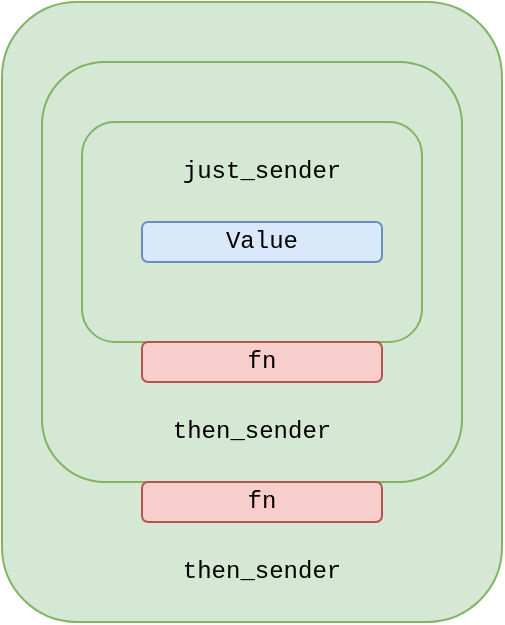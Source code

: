 <mxfile scale="2.5" border="0">
    <diagram id="PkDGpsAF1tFsHgcJQ6Wq" name="Senders">
        <mxGraphModel dx="566" dy="654" grid="1" gridSize="10" guides="1" tooltips="1" connect="1" arrows="1" fold="1" page="1" pageScale="1" pageWidth="850" pageHeight="1100" math="0" shadow="0">
            <root>
                <mxCell id="0"/>
                <mxCell id="1" parent="0"/>
                <mxCell id="WNI1pWgCW0_bmBptj6Tv-1" value="" style="rounded=1;whiteSpace=wrap;html=1;fontFamily=Courier New;fillColor=#d5e8d4;strokeColor=#82b366;" vertex="1" parent="1">
                    <mxGeometry x="330" y="430" width="250" height="310" as="geometry"/>
                </mxCell>
                <mxCell id="WNI1pWgCW0_bmBptj6Tv-2" value="" style="rounded=1;whiteSpace=wrap;html=1;fontFamily=Courier New;fillColor=#d5e8d4;strokeColor=#82b366;" vertex="1" parent="1">
                    <mxGeometry x="350" y="460" width="210" height="210" as="geometry"/>
                </mxCell>
                <mxCell id="WNI1pWgCW0_bmBptj6Tv-3" value="" style="rounded=1;whiteSpace=wrap;html=1;fontFamily=Courier New;fillColor=#d5e8d4;strokeColor=#82b366;" vertex="1" parent="1">
                    <mxGeometry x="370" y="490" width="170" height="110" as="geometry"/>
                </mxCell>
                <mxCell id="WNI1pWgCW0_bmBptj6Tv-4" value="then_sender" style="text;html=1;strokeColor=none;fillColor=none;align=center;verticalAlign=middle;whiteSpace=wrap;rounded=0;fontFamily=Courier New;" vertex="1" parent="1">
                    <mxGeometry x="430" y="700" width="60" height="30" as="geometry"/>
                </mxCell>
                <mxCell id="WNI1pWgCW0_bmBptj6Tv-5" value="then_sender" style="text;html=1;strokeColor=none;fillColor=none;align=center;verticalAlign=middle;whiteSpace=wrap;rounded=0;fontFamily=Courier New;" vertex="1" parent="1">
                    <mxGeometry x="425" y="630" width="60" height="30" as="geometry"/>
                </mxCell>
                <mxCell id="WNI1pWgCW0_bmBptj6Tv-6" value="just_sender" style="text;html=1;strokeColor=none;fillColor=none;align=center;verticalAlign=middle;whiteSpace=wrap;rounded=0;fontFamily=Courier New;" vertex="1" parent="1">
                    <mxGeometry x="430" y="500" width="60" height="30" as="geometry"/>
                </mxCell>
                <mxCell id="WNI1pWgCW0_bmBptj6Tv-7" value="Value" style="rounded=1;whiteSpace=wrap;html=1;fontFamily=Courier New;fillColor=#dae8fc;strokeColor=#6c8ebf;" vertex="1" parent="1">
                    <mxGeometry x="400" y="540" width="120" height="20" as="geometry"/>
                </mxCell>
                <mxCell id="WNI1pWgCW0_bmBptj6Tv-8" value="fn" style="rounded=1;whiteSpace=wrap;html=1;fontFamily=Courier New;fillColor=#f8cecc;strokeColor=#b85450;" vertex="1" parent="1">
                    <mxGeometry x="400" y="600" width="120" height="20" as="geometry"/>
                </mxCell>
                <mxCell id="WNI1pWgCW0_bmBptj6Tv-9" value="fn" style="rounded=1;whiteSpace=wrap;html=1;fontFamily=Courier New;fillColor=#f8cecc;strokeColor=#b85450;" vertex="1" parent="1">
                    <mxGeometry x="400" y="670" width="120" height="20" as="geometry"/>
                </mxCell>
            </root>
        </mxGraphModel>
    </diagram>
    <diagram id="f1hVb1owlcI6i_sJQ1Pf" name="Senders-LinkedList">
        <mxGraphModel dx="825" dy="953" grid="1" gridSize="10" guides="1" tooltips="1" connect="1" arrows="1" fold="1" page="1" pageScale="1" pageWidth="850" pageHeight="1100" math="0" shadow="0">
            <root>
                <mxCell id="0"/>
                <mxCell id="1" parent="0"/>
                <mxCell id="XzwXirjPMmzOGp1wYvbl-9" value="" style="group" vertex="1" connectable="0" parent="1">
                    <mxGeometry x="150" y="230" width="170" height="110" as="geometry"/>
                </mxCell>
                <mxCell id="XzwXirjPMmzOGp1wYvbl-5" value="" style="rounded=1;whiteSpace=wrap;html=1;fontFamily=Courier New;fillColor=#d5e8d4;strokeColor=#82b366;" vertex="1" parent="XzwXirjPMmzOGp1wYvbl-9">
                    <mxGeometry width="170" height="110" as="geometry"/>
                </mxCell>
                <mxCell id="XzwXirjPMmzOGp1wYvbl-6" value="value" style="rounded=1;whiteSpace=wrap;html=1;fontFamily=Courier New;fillColor=#dae8fc;strokeColor=#6c8ebf;fontStyle=1" vertex="1" parent="XzwXirjPMmzOGp1wYvbl-9">
                    <mxGeometry x="25" y="50" width="120" height="20" as="geometry"/>
                </mxCell>
                <mxCell id="XzwXirjPMmzOGp1wYvbl-7" value="next" style="rounded=1;whiteSpace=wrap;html=1;fontFamily=Courier New;fillColor=#dae8fc;strokeColor=#6c8ebf;fontStyle=1" vertex="1" parent="XzwXirjPMmzOGp1wYvbl-9">
                    <mxGeometry x="25" y="70" width="120" height="20" as="geometry"/>
                </mxCell>
                <mxCell id="XzwXirjPMmzOGp1wYvbl-8" value="just_sender" style="text;html=1;strokeColor=none;fillColor=none;align=center;verticalAlign=middle;whiteSpace=wrap;rounded=0;fontFamily=Courier New;fontStyle=1" vertex="1" parent="XzwXirjPMmzOGp1wYvbl-9">
                    <mxGeometry x="55" y="10" width="60" height="30" as="geometry"/>
                </mxCell>
                <mxCell id="XzwXirjPMmzOGp1wYvbl-10" value="" style="group" vertex="1" connectable="0" parent="1">
                    <mxGeometry x="360" y="230" width="170" height="110" as="geometry"/>
                </mxCell>
                <mxCell id="XzwXirjPMmzOGp1wYvbl-11" value="" style="rounded=1;whiteSpace=wrap;html=1;fontFamily=Courier New;fillColor=#d5e8d4;strokeColor=#82b366;" vertex="1" parent="XzwXirjPMmzOGp1wYvbl-10">
                    <mxGeometry width="170" height="110" as="geometry"/>
                </mxCell>
                <mxCell id="XzwXirjPMmzOGp1wYvbl-12" value="fn" style="rounded=1;whiteSpace=wrap;html=1;fontFamily=Courier New;fillColor=#f8cecc;strokeColor=#b85450;fontStyle=1" vertex="1" parent="XzwXirjPMmzOGp1wYvbl-10">
                    <mxGeometry x="25" y="50" width="120" height="20" as="geometry"/>
                </mxCell>
                <mxCell id="XzwXirjPMmzOGp1wYvbl-13" value="next" style="rounded=1;whiteSpace=wrap;html=1;fontFamily=Courier New;fillColor=#dae8fc;strokeColor=#6c8ebf;fontStyle=1" vertex="1" parent="XzwXirjPMmzOGp1wYvbl-10">
                    <mxGeometry x="25" y="70" width="120" height="20" as="geometry"/>
                </mxCell>
                <mxCell id="XzwXirjPMmzOGp1wYvbl-14" value="then_sender" style="text;html=1;strokeColor=none;fillColor=none;align=center;verticalAlign=middle;whiteSpace=wrap;rounded=0;fontFamily=Courier New;fontStyle=1" vertex="1" parent="XzwXirjPMmzOGp1wYvbl-10">
                    <mxGeometry x="55" y="10" width="60" height="30" as="geometry"/>
                </mxCell>
                <mxCell id="TxV1qDDOv1oMdIorqCeI-1" value="" style="group" vertex="1" connectable="0" parent="1">
                    <mxGeometry x="570" y="230" width="170" height="110" as="geometry"/>
                </mxCell>
                <mxCell id="TxV1qDDOv1oMdIorqCeI-2" value="" style="rounded=1;whiteSpace=wrap;html=1;fontFamily=Courier New;fillColor=#d5e8d4;strokeColor=#82b366;" vertex="1" parent="TxV1qDDOv1oMdIorqCeI-1">
                    <mxGeometry width="170" height="110" as="geometry"/>
                </mxCell>
                <mxCell id="TxV1qDDOv1oMdIorqCeI-3" value="fn" style="rounded=1;whiteSpace=wrap;html=1;fontFamily=Courier New;fillColor=#f8cecc;strokeColor=#b85450;fontStyle=1" vertex="1" parent="TxV1qDDOv1oMdIorqCeI-1">
                    <mxGeometry x="25" y="50" width="120" height="20" as="geometry"/>
                </mxCell>
                <mxCell id="TxV1qDDOv1oMdIorqCeI-4" value="next" style="rounded=1;whiteSpace=wrap;html=1;fontFamily=Courier New;fillColor=#dae8fc;strokeColor=#6c8ebf;fontStyle=1" vertex="1" parent="TxV1qDDOv1oMdIorqCeI-1">
                    <mxGeometry x="25" y="70" width="120" height="20" as="geometry"/>
                </mxCell>
                <mxCell id="TxV1qDDOv1oMdIorqCeI-5" value="then_sender" style="text;html=1;strokeColor=none;fillColor=none;align=center;verticalAlign=middle;whiteSpace=wrap;rounded=0;fontFamily=Courier New;fontStyle=1" vertex="1" parent="TxV1qDDOv1oMdIorqCeI-1">
                    <mxGeometry x="55" y="10" width="60" height="30" as="geometry"/>
                </mxCell>
                <mxCell id="j8TbBqyD-eBwoHkbL1VD-1" style="edgeStyle=orthogonalEdgeStyle;html=1;exitX=1;exitY=0.5;exitDx=0;exitDy=0;entryX=0;entryY=0.5;entryDx=0;entryDy=0;fontFamily=Courier New;" edge="1" parent="1" source="XzwXirjPMmzOGp1wYvbl-7" target="XzwXirjPMmzOGp1wYvbl-11">
                    <mxGeometry relative="1" as="geometry"/>
                </mxCell>
                <mxCell id="j8TbBqyD-eBwoHkbL1VD-2" style="edgeStyle=orthogonalEdgeStyle;html=1;exitX=1;exitY=0.5;exitDx=0;exitDy=0;fontFamily=Courier New;" edge="1" parent="1" source="XzwXirjPMmzOGp1wYvbl-13" target="TxV1qDDOv1oMdIorqCeI-2">
                    <mxGeometry relative="1" as="geometry"/>
                </mxCell>
            </root>
        </mxGraphModel>
    </diagram>
    <diagram id="8Se5zR9ClRZnmMF9O44w" name="Senders-List">
        <mxGraphModel dx="683" dy="789" grid="1" gridSize="10" guides="1" tooltips="1" connect="1" arrows="1" fold="1" page="1" pageScale="1" pageWidth="850" pageHeight="1100" math="0" shadow="0">
            <root>
                <mxCell id="0"/>
                <mxCell id="1" parent="0"/>
                <mxCell id="7Vv-nfQhg9Z22fynC9Ba-6" value="" style="rounded=1;whiteSpace=wrap;html=1;fillColor=#f5f5f5;fontColor=#333333;strokeColor=#666666;" vertex="1" parent="1">
                    <mxGeometry x="160" y="140" width="370" height="130" as="geometry"/>
                </mxCell>
                <mxCell id="7Vv-nfQhg9Z22fynC9Ba-7" value="SenderList" style="text;html=1;strokeColor=none;fillColor=none;align=center;verticalAlign=middle;whiteSpace=wrap;rounded=0;fontFamily=Courier New;fontStyle=1" vertex="1" parent="1">
                    <mxGeometry x="315" y="240" width="60" height="30" as="geometry"/>
                </mxCell>
                <mxCell id="w2-9S7-3AF0Lejnp_jOC-1" value="" style="group" vertex="1" connectable="0" parent="1">
                    <mxGeometry x="150" y="150" width="170" height="90" as="geometry"/>
                </mxCell>
                <mxCell id="w2-9S7-3AF0Lejnp_jOC-2" value="" style="rounded=1;whiteSpace=wrap;html=1;fontFamily=Courier New;fillColor=#d5e8d4;strokeColor=#82b366;" vertex="1" parent="w2-9S7-3AF0Lejnp_jOC-1">
                    <mxGeometry x="30" y="10" width="110" height="70" as="geometry"/>
                </mxCell>
                <mxCell id="w2-9S7-3AF0Lejnp_jOC-3" value="value" style="rounded=1;whiteSpace=wrap;html=1;fontFamily=Courier New;fillColor=#dae8fc;strokeColor=#6c8ebf;fontStyle=1" vertex="1" parent="w2-9S7-3AF0Lejnp_jOC-1">
                    <mxGeometry x="42.5" y="50.0" width="85" height="16.36" as="geometry"/>
                </mxCell>
                <mxCell id="w2-9S7-3AF0Lejnp_jOC-5" value="just_sender" style="text;html=1;strokeColor=none;fillColor=none;align=center;verticalAlign=middle;whiteSpace=wrap;rounded=0;fontFamily=Courier New;fontStyle=1" vertex="1" parent="w2-9S7-3AF0Lejnp_jOC-1">
                    <mxGeometry x="55" y="20.002" width="60" height="24.545" as="geometry"/>
                </mxCell>
                <mxCell id="w2-9S7-3AF0Lejnp_jOC-19" value="" style="group" vertex="1" connectable="0" parent="1">
                    <mxGeometry x="260" y="150" width="170" height="90" as="geometry"/>
                </mxCell>
                <mxCell id="w2-9S7-3AF0Lejnp_jOC-20" value="" style="rounded=1;whiteSpace=wrap;html=1;fontFamily=Courier New;fillColor=#d5e8d4;strokeColor=#82b366;" vertex="1" parent="w2-9S7-3AF0Lejnp_jOC-19">
                    <mxGeometry x="30" y="10" width="110" height="70" as="geometry"/>
                </mxCell>
                <mxCell id="w2-9S7-3AF0Lejnp_jOC-21" value="fn" style="rounded=1;whiteSpace=wrap;html=1;fontFamily=Courier New;fillColor=#f8cecc;strokeColor=#b85450;fontStyle=1" vertex="1" parent="w2-9S7-3AF0Lejnp_jOC-19">
                    <mxGeometry x="42.5" y="50.0" width="85" height="16.36" as="geometry"/>
                </mxCell>
                <mxCell id="w2-9S7-3AF0Lejnp_jOC-22" value="then_sender" style="text;html=1;strokeColor=none;fillColor=none;align=center;verticalAlign=middle;whiteSpace=wrap;rounded=0;fontFamily=Courier New;fontStyle=1" vertex="1" parent="w2-9S7-3AF0Lejnp_jOC-19">
                    <mxGeometry x="55" y="20.002" width="60" height="24.545" as="geometry"/>
                </mxCell>
                <mxCell id="w2-9S7-3AF0Lejnp_jOC-23" value="" style="group" vertex="1" connectable="0" parent="1">
                    <mxGeometry x="370" y="150" width="170" height="90" as="geometry"/>
                </mxCell>
                <mxCell id="w2-9S7-3AF0Lejnp_jOC-24" value="" style="rounded=1;whiteSpace=wrap;html=1;fontFamily=Courier New;fillColor=#d5e8d4;strokeColor=#82b366;" vertex="1" parent="w2-9S7-3AF0Lejnp_jOC-23">
                    <mxGeometry x="30" y="10" width="110" height="70" as="geometry"/>
                </mxCell>
                <mxCell id="w2-9S7-3AF0Lejnp_jOC-25" value="fn" style="rounded=1;whiteSpace=wrap;html=1;fontFamily=Courier New;fillColor=#f8cecc;strokeColor=#b85450;fontStyle=1" vertex="1" parent="w2-9S7-3AF0Lejnp_jOC-23">
                    <mxGeometry x="42.5" y="50.0" width="85" height="16.36" as="geometry"/>
                </mxCell>
                <mxCell id="w2-9S7-3AF0Lejnp_jOC-26" value="then_sender" style="text;html=1;strokeColor=none;fillColor=none;align=center;verticalAlign=middle;whiteSpace=wrap;rounded=0;fontFamily=Courier New;fontStyle=1" vertex="1" parent="w2-9S7-3AF0Lejnp_jOC-23">
                    <mxGeometry x="55" y="20.002" width="60" height="24.545" as="geometry"/>
                </mxCell>
            </root>
        </mxGraphModel>
    </diagram>
    <diagram id="dCxg7YoVltJ6HPJ_FU9R" name="Senders-Receivers-Wrong">
        <mxGraphModel dx="990" dy="2244" grid="1" gridSize="10" guides="1" tooltips="1" connect="1" arrows="1" fold="1" page="1" pageScale="1" pageWidth="850" pageHeight="1100" math="0" shadow="0">
            <root>
                <mxCell id="0"/>
                <mxCell id="1" parent="0"/>
                <mxCell id="sxM8Cpxp9ogxJxQ-8tJI-9" value="" style="group" parent="1" vertex="1" connectable="0">
                    <mxGeometry x="80" y="-440" width="210" height="120" as="geometry"/>
                </mxCell>
                <mxCell id="sxM8Cpxp9ogxJxQ-8tJI-1" value="" style="rounded=1;whiteSpace=wrap;html=1;fontFamily=Courier New;fontSize=10;fontStyle=1" parent="sxM8Cpxp9ogxJxQ-8tJI-9" vertex="1">
                    <mxGeometry width="210" height="120" as="geometry"/>
                </mxCell>
                <mxCell id="sxM8Cpxp9ogxJxQ-8tJI-5" value="Receiver" style="rounded=0;whiteSpace=wrap;html=1;fontFamily=Courier New;fontSize=10;fillColor=#dae8fc;strokeColor=#6c8ebf;fontStyle=1" parent="sxM8Cpxp9ogxJxQ-8tJI-9" vertex="1">
                    <mxGeometry x="20" y="40" width="70" height="60" as="geometry"/>
                </mxCell>
                <mxCell id="sxM8Cpxp9ogxJxQ-8tJI-6" value="Sender" style="rounded=0;whiteSpace=wrap;html=1;fontFamily=Courier New;fontSize=10;fillColor=#d5e8d4;strokeColor=#82b366;fontStyle=1" parent="sxM8Cpxp9ogxJxQ-8tJI-9" vertex="1">
                    <mxGeometry x="120" y="40" width="70" height="60" as="geometry"/>
                </mxCell>
                <mxCell id="sxM8Cpxp9ogxJxQ-8tJI-7" style="edgeStyle=orthogonalEdgeStyle;html=1;exitX=1;exitY=0.5;exitDx=0;exitDy=0;fontFamily=Courier New;fontSize=10;startSize=6;endSize=6;entryX=0;entryY=0.5;entryDx=0;entryDy=0;dashed=1;dashPattern=1 1;fontStyle=1;strokeColor=#7A7A7A;" parent="sxM8Cpxp9ogxJxQ-8tJI-9" source="sxM8Cpxp9ogxJxQ-8tJI-5" target="sxM8Cpxp9ogxJxQ-8tJI-6" edge="1">
                    <mxGeometry relative="1" as="geometry"/>
                </mxCell>
                <mxCell id="sxM8Cpxp9ogxJxQ-8tJI-8" value="Task1" style="text;html=1;strokeColor=none;fillColor=none;align=center;verticalAlign=middle;whiteSpace=wrap;rounded=0;fontFamily=Helvetica;fontSize=10;fontStyle=1" parent="sxM8Cpxp9ogxJxQ-8tJI-9" vertex="1">
                    <mxGeometry x="75" width="60" height="30" as="geometry"/>
                </mxCell>
                <mxCell id="sxM8Cpxp9ogxJxQ-8tJI-10" value="" style="group" parent="1" vertex="1" connectable="0">
                    <mxGeometry x="340" y="-440" width="210" height="120" as="geometry"/>
                </mxCell>
                <mxCell id="sxM8Cpxp9ogxJxQ-8tJI-11" value="" style="rounded=1;whiteSpace=wrap;html=1;fontFamily=Courier New;fontSize=10;fontStyle=1" parent="sxM8Cpxp9ogxJxQ-8tJI-10" vertex="1">
                    <mxGeometry width="210" height="120" as="geometry"/>
                </mxCell>
                <mxCell id="sxM8Cpxp9ogxJxQ-8tJI-12" value="Receiver" style="rounded=0;whiteSpace=wrap;html=1;fontFamily=Courier New;fontSize=10;fillColor=#dae8fc;strokeColor=#6c8ebf;fontStyle=1" parent="sxM8Cpxp9ogxJxQ-8tJI-10" vertex="1">
                    <mxGeometry x="20" y="40" width="70" height="60" as="geometry"/>
                </mxCell>
                <mxCell id="sxM8Cpxp9ogxJxQ-8tJI-13" value="Sender" style="rounded=0;whiteSpace=wrap;html=1;fontFamily=Courier New;fontSize=10;fillColor=#d5e8d4;strokeColor=#82b366;fontStyle=1" parent="sxM8Cpxp9ogxJxQ-8tJI-10" vertex="1">
                    <mxGeometry x="120" y="40" width="70" height="60" as="geometry"/>
                </mxCell>
                <mxCell id="sxM8Cpxp9ogxJxQ-8tJI-14" style="edgeStyle=orthogonalEdgeStyle;html=1;exitX=1;exitY=0.5;exitDx=0;exitDy=0;fontFamily=Courier New;fontSize=10;startSize=6;endSize=6;entryX=0;entryY=0.5;entryDx=0;entryDy=0;dashed=1;dashPattern=1 1;fontStyle=1;strokeColor=#808080;" parent="sxM8Cpxp9ogxJxQ-8tJI-10" source="sxM8Cpxp9ogxJxQ-8tJI-12" target="sxM8Cpxp9ogxJxQ-8tJI-13" edge="1">
                    <mxGeometry relative="1" as="geometry"/>
                </mxCell>
                <mxCell id="sxM8Cpxp9ogxJxQ-8tJI-15" value="Task2" style="text;html=1;strokeColor=none;fillColor=none;align=center;verticalAlign=middle;whiteSpace=wrap;rounded=0;fontFamily=Helvetica;fontSize=10;fontStyle=1" parent="sxM8Cpxp9ogxJxQ-8tJI-10" vertex="1">
                    <mxGeometry x="75" width="60" height="30" as="geometry"/>
                </mxCell>
                <mxCell id="sxM8Cpxp9ogxJxQ-8tJI-17" style="edgeStyle=orthogonalEdgeStyle;html=1;exitX=1;exitY=0.5;exitDx=0;exitDy=0;fontFamily=Helvetica;fontSize=10;startSize=6;endSize=6;endArrow=block;endFill=1;" parent="1" source="sxM8Cpxp9ogxJxQ-8tJI-6" target="sxM8Cpxp9ogxJxQ-8tJI-12" edge="1">
                    <mxGeometry relative="1" as="geometry"/>
                </mxCell>
            </root>
        </mxGraphModel>
    </diagram>
    <diagram id="awPNdd0a5trGMM5vxhcy" name="Reform-2">
        <mxGraphModel dx="566" dy="654" grid="1" gridSize="10" guides="1" tooltips="1" connect="1" arrows="1" fold="1" page="1" pageScale="1" pageWidth="850" pageHeight="1100" math="0" shadow="0">
            <root>
                <mxCell id="0"/>
                <mxCell id="1" parent="0"/>
                <mxCell id="1O5o0J7YPZfXU3zfOlzN-1" style="edgeStyle=orthogonalEdgeStyle;html=1;exitX=0.5;exitY=1;exitDx=0;exitDy=0;entryX=0.5;entryY=0;entryDx=0;entryDy=0;fontSize=7;fontFamily=Courier New;fontStyle=1" parent="1" source="1O5o0J7YPZfXU3zfOlzN-3" target="1O5o0J7YPZfXU3zfOlzN-4" edge="1">
                    <mxGeometry relative="1" as="geometry"/>
                </mxCell>
                <mxCell id="1O5o0J7YPZfXU3zfOlzN-2" style="edgeStyle=orthogonalEdgeStyle;html=1;exitX=0.5;exitY=1;exitDx=0;exitDy=0;entryX=0.5;entryY=0;entryDx=0;entryDy=0;fontSize=7;fontFamily=Courier New;fontStyle=1" parent="1" source="1O5o0J7YPZfXU3zfOlzN-3" target="1O5o0J7YPZfXU3zfOlzN-5" edge="1">
                    <mxGeometry relative="1" as="geometry"/>
                </mxCell>
                <mxCell id="1O5o0J7YPZfXU3zfOlzN-3" value="Add_" style="html=1;dashed=0;whitespace=wrap;fillColor=#ffcc99;strokeColor=#36393d;fontSize=7;fontFamily=Courier New;fontStyle=1" parent="1" vertex="1">
                    <mxGeometry x="100" y="240" width="50" height="20" as="geometry"/>
                </mxCell>
                <mxCell id="1O5o0J7YPZfXU3zfOlzN-4" value="Value" style="html=1;dashed=0;whitespace=wrap;fillColor=#ffcc99;strokeColor=#36393d;fontSize=7;fontFamily=Courier New;fontStyle=1" parent="1" vertex="1">
                    <mxGeometry x="60" y="280" width="50" height="20" as="geometry"/>
                </mxCell>
                <mxCell id="1O5o0J7YPZfXU3zfOlzN-14" style="edgeStyle=orthogonalEdgeStyle;html=1;exitX=0.5;exitY=1;exitDx=0;exitDy=0;entryX=0.5;entryY=0;entryDx=0;entryDy=0;fontFamily=Courier New;fontSize=7;startSize=6;endSize=6;fontStyle=1" parent="1" source="1O5o0J7YPZfXU3zfOlzN-5" target="1O5o0J7YPZfXU3zfOlzN-12" edge="1">
                    <mxGeometry relative="1" as="geometry"/>
                </mxCell>
                <mxCell id="1O5o0J7YPZfXU3zfOlzN-15" style="edgeStyle=orthogonalEdgeStyle;html=1;exitX=0.5;exitY=1;exitDx=0;exitDy=0;fontFamily=Courier New;fontSize=7;startSize=6;endSize=6;fontStyle=1" parent="1" source="1O5o0J7YPZfXU3zfOlzN-5" target="1O5o0J7YPZfXU3zfOlzN-13" edge="1">
                    <mxGeometry relative="1" as="geometry"/>
                </mxCell>
                <mxCell id="1O5o0J7YPZfXU3zfOlzN-5" value="Add_" style="html=1;dashed=0;whitespace=wrap;fillColor=#ffcc99;strokeColor=#36393d;fontSize=7;fontFamily=Courier New;fontStyle=1" parent="1" vertex="1">
                    <mxGeometry x="140" y="280" width="50" height="20" as="geometry"/>
                </mxCell>
                <mxCell id="1O5o0J7YPZfXU3zfOlzN-6" style="edgeStyle=orthogonalEdgeStyle;html=1;exitX=0.5;exitY=1;exitDx=0;exitDy=0;entryX=0.5;entryY=0;entryDx=0;entryDy=0;" parent="1" source="1O5o0J7YPZfXU3zfOlzN-8" target="1O5o0J7YPZfXU3zfOlzN-9" edge="1">
                    <mxGeometry relative="1" as="geometry"/>
                </mxCell>
                <mxCell id="1O5o0J7YPZfXU3zfOlzN-7" style="edgeStyle=orthogonalEdgeStyle;html=1;exitX=0.5;exitY=1;exitDx=0;exitDy=0;entryX=0.5;entryY=0;entryDx=0;entryDy=0;" parent="1" source="1O5o0J7YPZfXU3zfOlzN-8" target="1O5o0J7YPZfXU3zfOlzN-10" edge="1">
                    <mxGeometry relative="1" as="geometry"/>
                </mxCell>
                <mxCell id="1O5o0J7YPZfXU3zfOlzN-17" style="edgeStyle=orthogonalEdgeStyle;html=1;exitX=0.5;exitY=1;exitDx=0;exitDy=0;entryX=0.5;entryY=0;entryDx=0;entryDy=0;fontFamily=Courier New;fontSize=7;startSize=6;endSize=6;" parent="1" source="1O5o0J7YPZfXU3zfOlzN-8" target="1O5o0J7YPZfXU3zfOlzN-16" edge="1">
                    <mxGeometry relative="1" as="geometry"/>
                </mxCell>
                <mxCell id="1O5o0J7YPZfXU3zfOlzN-8" value="Sum_.get()" style="html=1;dashed=0;whitespace=wrap;fillColor=#ffcc99;strokeColor=#36393d;fontSize=7;fontFamily=Courier New;fontStyle=1" parent="1" vertex="1">
                    <mxGeometry x="350" y="240" width="50" height="20" as="geometry"/>
                </mxCell>
                <mxCell id="1O5o0J7YPZfXU3zfOlzN-9" value="Value.get()" style="html=1;dashed=0;whitespace=wrap;fillColor=#ffcc99;strokeColor=#36393d;fontFamily=Courier New;fontSize=7;fontStyle=1" parent="1" vertex="1">
                    <mxGeometry x="280" y="280" width="50" height="20" as="geometry"/>
                </mxCell>
                <mxCell id="1O5o0J7YPZfXU3zfOlzN-10" value="Value.get()" style="html=1;dashed=0;whitespace=wrap;fillColor=#ffcc99;strokeColor=#36393d;fontSize=7;fontFamily=Courier New;fontStyle=1" parent="1" vertex="1">
                    <mxGeometry x="350" y="280" width="50" height="20" as="geometry"/>
                </mxCell>
                <mxCell id="1O5o0J7YPZfXU3zfOlzN-11" value="" style="shape=flexArrow;endArrow=classic;html=1;endSize=6;startSize=6;" parent="1" edge="1">
                    <mxGeometry width="50" height="50" relative="1" as="geometry">
                        <mxPoint x="200" y="270" as="sourcePoint"/>
                        <mxPoint x="270" y="270" as="targetPoint"/>
                    </mxGeometry>
                </mxCell>
                <mxCell id="1O5o0J7YPZfXU3zfOlzN-12" value="Value" style="html=1;dashed=0;whitespace=wrap;fillColor=#ffcc99;strokeColor=#36393d;fontSize=7;fontFamily=Courier New;fontStyle=1" parent="1" vertex="1">
                    <mxGeometry x="100" y="320" width="50" height="20" as="geometry"/>
                </mxCell>
                <mxCell id="1O5o0J7YPZfXU3zfOlzN-13" value="Value" style="html=1;dashed=0;whitespace=wrap;fillColor=#ffcc99;strokeColor=#36393d;fontSize=7;fontFamily=Courier New;fontStyle=1" parent="1" vertex="1">
                    <mxGeometry x="180" y="320" width="50" height="20" as="geometry"/>
                </mxCell>
                <mxCell id="1O5o0J7YPZfXU3zfOlzN-16" value="Value.get()" style="html=1;dashed=0;whitespace=wrap;fillColor=#ffcc99;strokeColor=#36393d;fontSize=7;fontFamily=Courier New;fontStyle=1" parent="1" vertex="1">
                    <mxGeometry x="420" y="280" width="50" height="20" as="geometry"/>
                </mxCell>
            </root>
        </mxGraphModel>
    </diagram>
    <diagram id="sxGRnKlYo-RrQ84bd7C7" name="Reform">
        <mxGraphModel dx="396" dy="458" grid="1" gridSize="10" guides="1" tooltips="1" connect="1" arrows="1" fold="1" page="1" pageScale="1" pageWidth="850" pageHeight="1100" math="0" shadow="0">
            <root>
                <mxCell id="0"/>
                <mxCell id="1" parent="0"/>
                <mxCell id="HdyNBo55gquy4FlSOH47-4" style="edgeStyle=orthogonalEdgeStyle;html=1;exitX=0.5;exitY=1;exitDx=0;exitDy=0;entryX=0.5;entryY=0;entryDx=0;entryDy=0;" parent="1" source="HdyNBo55gquy4FlSOH47-1" target="HdyNBo55gquy4FlSOH47-2" edge="1">
                    <mxGeometry relative="1" as="geometry"/>
                </mxCell>
                <mxCell id="HdyNBo55gquy4FlSOH47-5" style="edgeStyle=orthogonalEdgeStyle;html=1;exitX=0.5;exitY=1;exitDx=0;exitDy=0;entryX=0.5;entryY=0;entryDx=0;entryDy=0;" parent="1" source="HdyNBo55gquy4FlSOH47-1" target="HdyNBo55gquy4FlSOH47-3" edge="1">
                    <mxGeometry relative="1" as="geometry"/>
                </mxCell>
                <mxCell id="HdyNBo55gquy4FlSOH47-1" value="+" style="html=1;dashed=0;whitespace=wrap;fillColor=#ffcc99;strokeColor=#36393d;" parent="1" vertex="1">
                    <mxGeometry x="100" y="240" width="50" height="20" as="geometry"/>
                </mxCell>
                <mxCell id="HdyNBo55gquy4FlSOH47-2" value="1" style="html=1;dashed=0;whitespace=wrap;fillColor=#ffcc99;strokeColor=#36393d;" parent="1" vertex="1">
                    <mxGeometry x="60" y="280" width="50" height="20" as="geometry"/>
                </mxCell>
                <mxCell id="HdyNBo55gquy4FlSOH47-3" value="2" style="html=1;dashed=0;whitespace=wrap;fillColor=#ffcc99;strokeColor=#36393d;" parent="1" vertex="1">
                    <mxGeometry x="140" y="280" width="50" height="20" as="geometry"/>
                </mxCell>
                <mxCell id="HdyNBo55gquy4FlSOH47-6" style="edgeStyle=orthogonalEdgeStyle;html=1;exitX=0.5;exitY=1;exitDx=0;exitDy=0;entryX=0.5;entryY=0;entryDx=0;entryDy=0;" parent="1" source="HdyNBo55gquy4FlSOH47-8" target="HdyNBo55gquy4FlSOH47-9" edge="1">
                    <mxGeometry relative="1" as="geometry"/>
                </mxCell>
                <mxCell id="HdyNBo55gquy4FlSOH47-7" style="edgeStyle=orthogonalEdgeStyle;html=1;exitX=0.5;exitY=1;exitDx=0;exitDy=0;entryX=0.5;entryY=0;entryDx=0;entryDy=0;" parent="1" source="HdyNBo55gquy4FlSOH47-8" target="HdyNBo55gquy4FlSOH47-10" edge="1">
                    <mxGeometry relative="1" as="geometry"/>
                </mxCell>
                <mxCell id="HdyNBo55gquy4FlSOH47-8" value="Add_.get()" style="html=1;dashed=0;whitespace=wrap;fillColor=#ffcc99;strokeColor=#36393d;fontSize=7;fontFamily=Courier New;fontStyle=1" parent="1" vertex="1">
                    <mxGeometry x="320" y="240" width="50" height="20" as="geometry"/>
                </mxCell>
                <mxCell id="HdyNBo55gquy4FlSOH47-9" value="Value.get()" style="html=1;dashed=0;whitespace=wrap;fillColor=#ffcc99;strokeColor=#36393d;fontFamily=Courier New;fontSize=7;fontStyle=1" parent="1" vertex="1">
                    <mxGeometry x="280" y="280" width="50" height="20" as="geometry"/>
                </mxCell>
                <mxCell id="HdyNBo55gquy4FlSOH47-10" value="Value.get()" style="html=1;dashed=0;whitespace=wrap;fillColor=#ffcc99;strokeColor=#36393d;fontSize=7;fontFamily=Courier New;fontStyle=1" parent="1" vertex="1">
                    <mxGeometry x="360" y="280" width="50" height="20" as="geometry"/>
                </mxCell>
                <mxCell id="HdyNBo55gquy4FlSOH47-11" value="" style="shape=flexArrow;endArrow=classic;html=1;endSize=6;startSize=6;" parent="1" edge="1">
                    <mxGeometry width="50" height="50" relative="1" as="geometry">
                        <mxPoint x="200" y="270" as="sourcePoint"/>
                        <mxPoint x="270" y="270" as="targetPoint"/>
                    </mxGeometry>
                </mxCell>
            </root>
        </mxGraphModel>
    </diagram>
    <diagram id="0SIghGZviRVojuYHezyB" name="Push-n-Pull">
        <mxGraphModel dx="654" dy="1144" grid="1" gridSize="10" guides="1" tooltips="1" connect="1" arrows="1" fold="1" page="1" pageScale="1" pageWidth="850" pageHeight="1100" math="0" shadow="0">
            <root>
                <mxCell id="0"/>
                <mxCell id="1" parent="0"/>
                <mxCell id="75" style="edgeStyle=orthogonalEdgeStyle;html=1;exitX=1;exitY=0.5;exitDx=0;exitDy=0;exitPerimeter=0;strokeWidth=2;entryX=0;entryY=0.5;entryDx=0;entryDy=0;dashed=1;" parent="1" source="41" target="57" edge="1">
                    <mxGeometry relative="1" as="geometry"/>
                </mxCell>
                <mxCell id="41" value="" style="html=1;dashed=0;whitespace=wrap;shape=mxgraph.dfd.start;fillColor=#ffcc99;strokeColor=#36393d;" parent="1" vertex="1">
                    <mxGeometry x="190" y="170" width="60" height="20" as="geometry"/>
                </mxCell>
                <mxCell id="70" style="edgeStyle=orthogonalEdgeStyle;html=1;exitX=1;exitY=0.5;exitDx=0;exitDy=0;entryX=0;entryY=0.5;entryDx=0;entryDy=0;strokeWidth=2;dashed=1;" parent="1" source="56" target="61" edge="1">
                    <mxGeometry relative="1" as="geometry"/>
                </mxCell>
                <mxCell id="76" style="edgeStyle=orthogonalEdgeStyle;html=1;exitX=1;exitY=0.5;exitDx=0;exitDy=0;entryX=0;entryY=0.5;entryDx=0;entryDy=0;strokeWidth=2;" parent="1" source="56" target="59" edge="1">
                    <mxGeometry relative="1" as="geometry"/>
                </mxCell>
                <mxCell id="77" style="edgeStyle=orthogonalEdgeStyle;html=1;exitX=1;exitY=0.5;exitDx=0;exitDy=0;entryX=0;entryY=0.5;entryDx=0;entryDy=0;strokeWidth=2;" parent="1" source="56" target="60" edge="1">
                    <mxGeometry relative="1" as="geometry"/>
                </mxCell>
                <mxCell id="56" value="" style="html=1;dashed=0;whitespace=wrap;fillColor=#ffcc99;strokeColor=#36393d;" parent="1" vertex="1">
                    <mxGeometry x="290" y="170" width="50" height="20" as="geometry"/>
                </mxCell>
                <mxCell id="57" value="" style="html=1;dashed=0;whitespace=wrap;" parent="1" vertex="1">
                    <mxGeometry x="290" y="210" width="50" height="20" as="geometry"/>
                </mxCell>
                <mxCell id="71" style="edgeStyle=orthogonalEdgeStyle;html=1;exitX=1;exitY=0.5;exitDx=0;exitDy=0;entryX=0;entryY=0.5;entryDx=0;entryDy=0;entryPerimeter=0;strokeWidth=2;" parent="1" source="59" target="62" edge="1">
                    <mxGeometry relative="1" as="geometry"/>
                </mxCell>
                <mxCell id="72" style="edgeStyle=orthogonalEdgeStyle;html=1;exitX=1;exitY=0.5;exitDx=0;exitDy=0;strokeWidth=2;entryX=0;entryY=0.5;entryDx=0;entryDy=0;entryPerimeter=0;" parent="1" source="59" target="63" edge="1">
                    <mxGeometry relative="1" as="geometry"/>
                </mxCell>
                <mxCell id="73" style="edgeStyle=orthogonalEdgeStyle;html=1;exitX=1;exitY=0.5;exitDx=0;exitDy=0;entryX=0;entryY=0.5;entryDx=0;entryDy=0;entryPerimeter=0;strokeWidth=2;dashed=1;" parent="1" source="59" target="64" edge="1">
                    <mxGeometry relative="1" as="geometry"/>
                </mxCell>
                <mxCell id="59" value="" style="html=1;dashed=0;whitespace=wrap;fillColor=#ffcc99;strokeColor=#36393d;" parent="1" vertex="1">
                    <mxGeometry x="380" y="170" width="50" height="20" as="geometry"/>
                </mxCell>
                <mxCell id="74" style="edgeStyle=orthogonalEdgeStyle;html=1;exitX=1;exitY=0.5;exitDx=0;exitDy=0;entryX=0;entryY=0.5;entryDx=0;entryDy=0;entryPerimeter=0;strokeWidth=2;dashed=1;" parent="1" source="60" target="65" edge="1">
                    <mxGeometry relative="1" as="geometry"/>
                </mxCell>
                <mxCell id="60" value="" style="html=1;dashed=0;whitespace=wrap;fillColor=#ffcc99;strokeColor=#36393d;" parent="1" vertex="1">
                    <mxGeometry x="380" y="210" width="50" height="20" as="geometry"/>
                </mxCell>
                <mxCell id="61" value="" style="html=1;dashed=0;whitespace=wrap;" parent="1" vertex="1">
                    <mxGeometry x="380" y="250" width="50" height="20" as="geometry"/>
                </mxCell>
                <mxCell id="62" value="" style="html=1;dashed=0;whitespace=wrap;shape=mxgraph.dfd.start;fillColor=#ffcc99;strokeColor=#36393d;" parent="1" vertex="1">
                    <mxGeometry x="470" y="140" width="60" height="20" as="geometry"/>
                </mxCell>
                <mxCell id="63" value="" style="html=1;dashed=0;whitespace=wrap;shape=mxgraph.dfd.start;fillColor=#ffcc99;strokeColor=#36393d;" parent="1" vertex="1">
                    <mxGeometry x="470" y="170" width="60" height="20" as="geometry"/>
                </mxCell>
                <mxCell id="64" value="" style="html=1;dashed=0;whitespace=wrap;shape=mxgraph.dfd.start" parent="1" vertex="1">
                    <mxGeometry x="470" y="200" width="60" height="20" as="geometry"/>
                </mxCell>
                <mxCell id="65" value="" style="html=1;dashed=0;whitespace=wrap;shape=mxgraph.dfd.start" parent="1" vertex="1">
                    <mxGeometry x="470" y="230" width="60" height="20" as="geometry"/>
                </mxCell>
                <mxCell id="66" value="" style="endArrow=classic;html=1;strokeWidth=2;exitX=1;exitY=0.5;exitDx=0;exitDy=0;exitPerimeter=0;entryX=0;entryY=0.5;entryDx=0;entryDy=0;edgeStyle=orthogonalEdgeStyle;" parent="1" source="41" target="56" edge="1">
                    <mxGeometry width="50" height="50" relative="1" as="geometry">
                        <mxPoint x="660" y="230" as="sourcePoint"/>
                        <mxPoint x="710" y="180" as="targetPoint"/>
                    </mxGeometry>
                </mxCell>
                <mxCell id="3DR8z-vg_fJd6yf6E8m4-77" style="edgeStyle=orthogonalEdgeStyle;html=1;exitX=1;exitY=0.5;exitDx=0;exitDy=0;exitPerimeter=0;strokeWidth=2;" parent="1" source="3DR8z-vg_fJd6yf6E8m4-78" target="3DR8z-vg_fJd6yf6E8m4-85" edge="1">
                    <mxGeometry relative="1" as="geometry"/>
                </mxCell>
                <mxCell id="3DR8z-vg_fJd6yf6E8m4-78" value="" style="html=1;dashed=0;whitespace=wrap;shape=mxgraph.dfd.start;fillColor=#ffcc99;strokeColor=#36393d;" parent="1" vertex="1">
                    <mxGeometry x="250" y="350" width="60" height="20" as="geometry"/>
                </mxCell>
                <mxCell id="3DR8z-vg_fJd6yf6E8m4-79" style="edgeStyle=orthogonalEdgeStyle;html=1;exitX=1;exitY=0.5;exitDx=0;exitDy=0;exitPerimeter=0;entryX=0;entryY=0.5;entryDx=0;entryDy=0;strokeWidth=2;" parent="1" source="3DR8z-vg_fJd6yf6E8m4-81" target="3DR8z-vg_fJd6yf6E8m4-85" edge="1">
                    <mxGeometry relative="1" as="geometry"/>
                </mxCell>
                <mxCell id="3DR8z-vg_fJd6yf6E8m4-80" style="edgeStyle=orthogonalEdgeStyle;html=1;exitX=1;exitY=0.5;exitDx=0;exitDy=0;exitPerimeter=0;entryX=0;entryY=0.5;entryDx=0;entryDy=0;strokeWidth=2;dashed=1;" parent="1" source="3DR8z-vg_fJd6yf6E8m4-81" target="3DR8z-vg_fJd6yf6E8m4-87" edge="1">
                    <mxGeometry relative="1" as="geometry"/>
                </mxCell>
                <mxCell id="3DR8z-vg_fJd6yf6E8m4-81" value="" style="html=1;dashed=0;whitespace=wrap;shape=mxgraph.dfd.start;fillColor=#ffcc99;strokeColor=#36393d;" parent="1" vertex="1">
                    <mxGeometry x="250" y="388.75" width="60" height="20" as="geometry"/>
                </mxCell>
                <mxCell id="3DR8z-vg_fJd6yf6E8m4-82" style="edgeStyle=orthogonalEdgeStyle;html=1;exitX=1;exitY=0.5;exitDx=0;exitDy=0;exitPerimeter=0;strokeWidth=2;dashed=1;entryX=0;entryY=0.5;entryDx=0;entryDy=0;" parent="1" source="3DR8z-vg_fJd6yf6E8m4-83" target="3DR8z-vg_fJd6yf6E8m4-87" edge="1">
                    <mxGeometry relative="1" as="geometry"/>
                </mxCell>
                <mxCell id="3DR8z-vg_fJd6yf6E8m4-83" value="" style="html=1;dashed=0;whitespace=wrap;shape=mxgraph.dfd.start" parent="1" vertex="1">
                    <mxGeometry x="250" y="430" width="60" height="20" as="geometry"/>
                </mxCell>
                <mxCell id="3DR8z-vg_fJd6yf6E8m4-84" style="edgeStyle=orthogonalEdgeStyle;html=1;exitX=1;exitY=0.5;exitDx=0;exitDy=0;entryX=0;entryY=0.5;entryDx=0;entryDy=0;entryPerimeter=0;strokeWidth=2;" parent="1" source="3DR8z-vg_fJd6yf6E8m4-85" target="3DR8z-vg_fJd6yf6E8m4-88" edge="1">
                    <mxGeometry relative="1" as="geometry"/>
                </mxCell>
                <mxCell id="3DR8z-vg_fJd6yf6E8m4-85" value="" style="html=1;dashed=0;whitespace=wrap;fillColor=#ffcc99;strokeColor=#36393d;" parent="1" vertex="1">
                    <mxGeometry x="350" y="350" width="50" height="20" as="geometry"/>
                </mxCell>
                <mxCell id="3DR8z-vg_fJd6yf6E8m4-86" style="edgeStyle=orthogonalEdgeStyle;html=1;exitX=1;exitY=0.5;exitDx=0;exitDy=0;entryX=0;entryY=0.5;entryDx=0;entryDy=0;entryPerimeter=0;strokeWidth=2;dashed=1;" parent="1" source="3DR8z-vg_fJd6yf6E8m4-87" target="3DR8z-vg_fJd6yf6E8m4-88" edge="1">
                    <mxGeometry relative="1" as="geometry"/>
                </mxCell>
                <mxCell id="3DR8z-vg_fJd6yf6E8m4-87" value="" style="html=1;dashed=0;whitespace=wrap;" parent="1" vertex="1">
                    <mxGeometry x="350" y="408.75" width="50" height="20" as="geometry"/>
                </mxCell>
                <mxCell id="3DR8z-vg_fJd6yf6E8m4-88" value="" style="html=1;dashed=0;whitespace=wrap;shape=mxgraph.dfd.start;fillColor=#ffcc99;strokeColor=#36393d;" parent="1" vertex="1">
                    <mxGeometry x="440" y="380" width="60" height="20" as="geometry"/>
                </mxCell>
                <mxCell id="3DR8z-vg_fJd6yf6E8m4-89" value="Push may be better" style="text;html=1;strokeColor=none;fillColor=none;align=center;verticalAlign=middle;whiteSpace=wrap;rounded=0;fontFamily=Lucida Console;fontSize=11;fontColor=default;" parent="1" vertex="1">
                    <mxGeometry x="300" y="280" width="130" height="30" as="geometry"/>
                </mxCell>
                <mxCell id="3DR8z-vg_fJd6yf6E8m4-90" value="Pull may be better" style="text;html=1;strokeColor=none;fillColor=none;align=center;verticalAlign=middle;whiteSpace=wrap;rounded=0;fontFamily=Lucida Console;fontSize=11;fontColor=default;" parent="1" vertex="1">
                    <mxGeometry x="300" y="470" width="130" height="30" as="geometry"/>
                </mxCell>
            </root>
        </mxGraphModel>
    </diagram>
</mxfile>